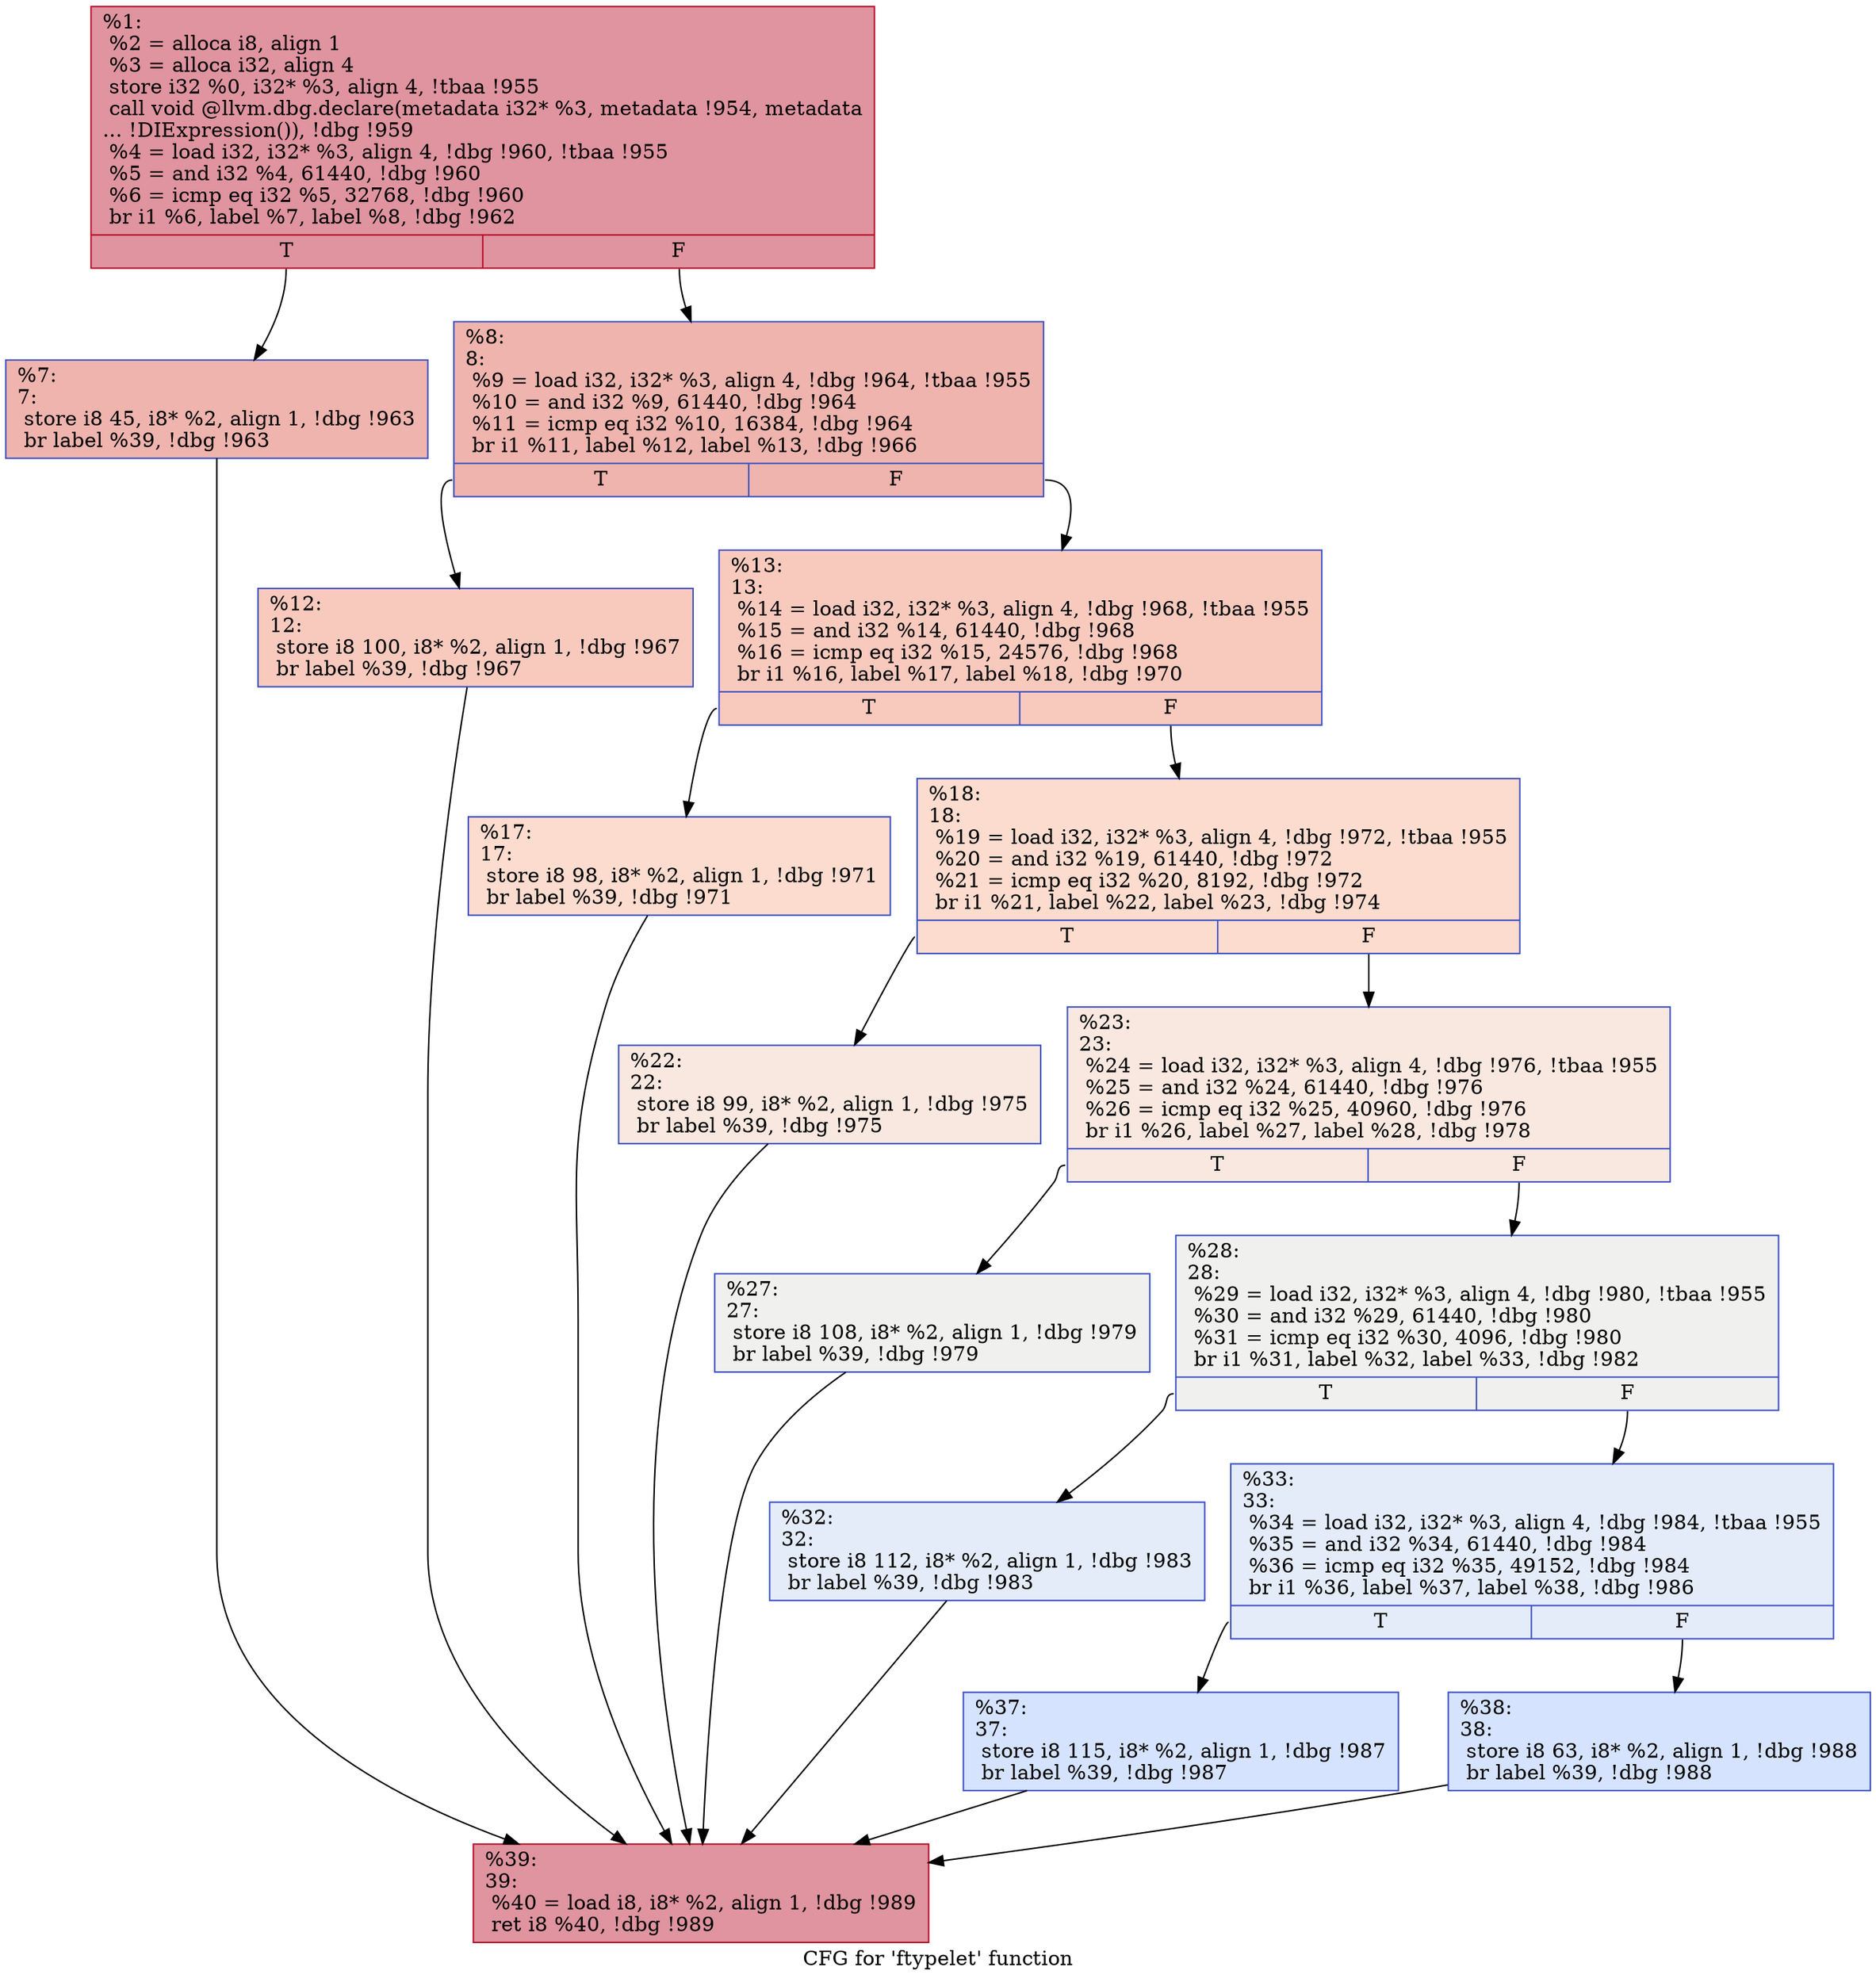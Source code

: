 digraph "CFG for 'ftypelet' function" {
	label="CFG for 'ftypelet' function";

	Node0x202dd70 [shape=record,color="#b70d28ff", style=filled, fillcolor="#b70d2870",label="{%1:\l  %2 = alloca i8, align 1\l  %3 = alloca i32, align 4\l  store i32 %0, i32* %3, align 4, !tbaa !955\l  call void @llvm.dbg.declare(metadata i32* %3, metadata !954, metadata\l... !DIExpression()), !dbg !959\l  %4 = load i32, i32* %3, align 4, !dbg !960, !tbaa !955\l  %5 = and i32 %4, 61440, !dbg !960\l  %6 = icmp eq i32 %5, 32768, !dbg !960\l  br i1 %6, label %7, label %8, !dbg !962\l|{<s0>T|<s1>F}}"];
	Node0x202dd70:s0 -> Node0x202de50;
	Node0x202dd70:s1 -> Node0x202dea0;
	Node0x202de50 [shape=record,color="#3d50c3ff", style=filled, fillcolor="#d8564670",label="{%7:\l7:                                                \l  store i8 45, i8* %2, align 1, !dbg !963\l  br label %39, !dbg !963\l}"];
	Node0x202de50 -> Node0x202e2b0;
	Node0x202dea0 [shape=record,color="#3d50c3ff", style=filled, fillcolor="#d8564670",label="{%8:\l8:                                                \l  %9 = load i32, i32* %3, align 4, !dbg !964, !tbaa !955\l  %10 = and i32 %9, 61440, !dbg !964\l  %11 = icmp eq i32 %10, 16384, !dbg !964\l  br i1 %11, label %12, label %13, !dbg !966\l|{<s0>T|<s1>F}}"];
	Node0x202dea0:s0 -> Node0x202def0;
	Node0x202dea0:s1 -> Node0x202df40;
	Node0x202def0 [shape=record,color="#3d50c3ff", style=filled, fillcolor="#ef886b70",label="{%12:\l12:                                               \l  store i8 100, i8* %2, align 1, !dbg !967\l  br label %39, !dbg !967\l}"];
	Node0x202def0 -> Node0x202e2b0;
	Node0x202df40 [shape=record,color="#3d50c3ff", style=filled, fillcolor="#ef886b70",label="{%13:\l13:                                               \l  %14 = load i32, i32* %3, align 4, !dbg !968, !tbaa !955\l  %15 = and i32 %14, 61440, !dbg !968\l  %16 = icmp eq i32 %15, 24576, !dbg !968\l  br i1 %16, label %17, label %18, !dbg !970\l|{<s0>T|<s1>F}}"];
	Node0x202df40:s0 -> Node0x202df90;
	Node0x202df40:s1 -> Node0x202dfe0;
	Node0x202df90 [shape=record,color="#3d50c3ff", style=filled, fillcolor="#f7af9170",label="{%17:\l17:                                               \l  store i8 98, i8* %2, align 1, !dbg !971\l  br label %39, !dbg !971\l}"];
	Node0x202df90 -> Node0x202e2b0;
	Node0x202dfe0 [shape=record,color="#3d50c3ff", style=filled, fillcolor="#f7af9170",label="{%18:\l18:                                               \l  %19 = load i32, i32* %3, align 4, !dbg !972, !tbaa !955\l  %20 = and i32 %19, 61440, !dbg !972\l  %21 = icmp eq i32 %20, 8192, !dbg !972\l  br i1 %21, label %22, label %23, !dbg !974\l|{<s0>T|<s1>F}}"];
	Node0x202dfe0:s0 -> Node0x202e030;
	Node0x202dfe0:s1 -> Node0x202e080;
	Node0x202e030 [shape=record,color="#3d50c3ff", style=filled, fillcolor="#f1ccb870",label="{%22:\l22:                                               \l  store i8 99, i8* %2, align 1, !dbg !975\l  br label %39, !dbg !975\l}"];
	Node0x202e030 -> Node0x202e2b0;
	Node0x202e080 [shape=record,color="#3d50c3ff", style=filled, fillcolor="#f1ccb870",label="{%23:\l23:                                               \l  %24 = load i32, i32* %3, align 4, !dbg !976, !tbaa !955\l  %25 = and i32 %24, 61440, !dbg !976\l  %26 = icmp eq i32 %25, 40960, !dbg !976\l  br i1 %26, label %27, label %28, !dbg !978\l|{<s0>T|<s1>F}}"];
	Node0x202e080:s0 -> Node0x202e0d0;
	Node0x202e080:s1 -> Node0x202e120;
	Node0x202e0d0 [shape=record,color="#3d50c3ff", style=filled, fillcolor="#dedcdb70",label="{%27:\l27:                                               \l  store i8 108, i8* %2, align 1, !dbg !979\l  br label %39, !dbg !979\l}"];
	Node0x202e0d0 -> Node0x202e2b0;
	Node0x202e120 [shape=record,color="#3d50c3ff", style=filled, fillcolor="#dedcdb70",label="{%28:\l28:                                               \l  %29 = load i32, i32* %3, align 4, !dbg !980, !tbaa !955\l  %30 = and i32 %29, 61440, !dbg !980\l  %31 = icmp eq i32 %30, 4096, !dbg !980\l  br i1 %31, label %32, label %33, !dbg !982\l|{<s0>T|<s1>F}}"];
	Node0x202e120:s0 -> Node0x202e170;
	Node0x202e120:s1 -> Node0x202e1c0;
	Node0x202e170 [shape=record,color="#3d50c3ff", style=filled, fillcolor="#c1d4f470",label="{%32:\l32:                                               \l  store i8 112, i8* %2, align 1, !dbg !983\l  br label %39, !dbg !983\l}"];
	Node0x202e170 -> Node0x202e2b0;
	Node0x202e1c0 [shape=record,color="#3d50c3ff", style=filled, fillcolor="#c1d4f470",label="{%33:\l33:                                               \l  %34 = load i32, i32* %3, align 4, !dbg !984, !tbaa !955\l  %35 = and i32 %34, 61440, !dbg !984\l  %36 = icmp eq i32 %35, 49152, !dbg !984\l  br i1 %36, label %37, label %38, !dbg !986\l|{<s0>T|<s1>F}}"];
	Node0x202e1c0:s0 -> Node0x202e210;
	Node0x202e1c0:s1 -> Node0x202e260;
	Node0x202e210 [shape=record,color="#3d50c3ff", style=filled, fillcolor="#a1c0ff70",label="{%37:\l37:                                               \l  store i8 115, i8* %2, align 1, !dbg !987\l  br label %39, !dbg !987\l}"];
	Node0x202e210 -> Node0x202e2b0;
	Node0x202e260 [shape=record,color="#3d50c3ff", style=filled, fillcolor="#a1c0ff70",label="{%38:\l38:                                               \l  store i8 63, i8* %2, align 1, !dbg !988\l  br label %39, !dbg !988\l}"];
	Node0x202e260 -> Node0x202e2b0;
	Node0x202e2b0 [shape=record,color="#b70d28ff", style=filled, fillcolor="#b70d2870",label="{%39:\l39:                                               \l  %40 = load i8, i8* %2, align 1, !dbg !989\l  ret i8 %40, !dbg !989\l}"];
}
